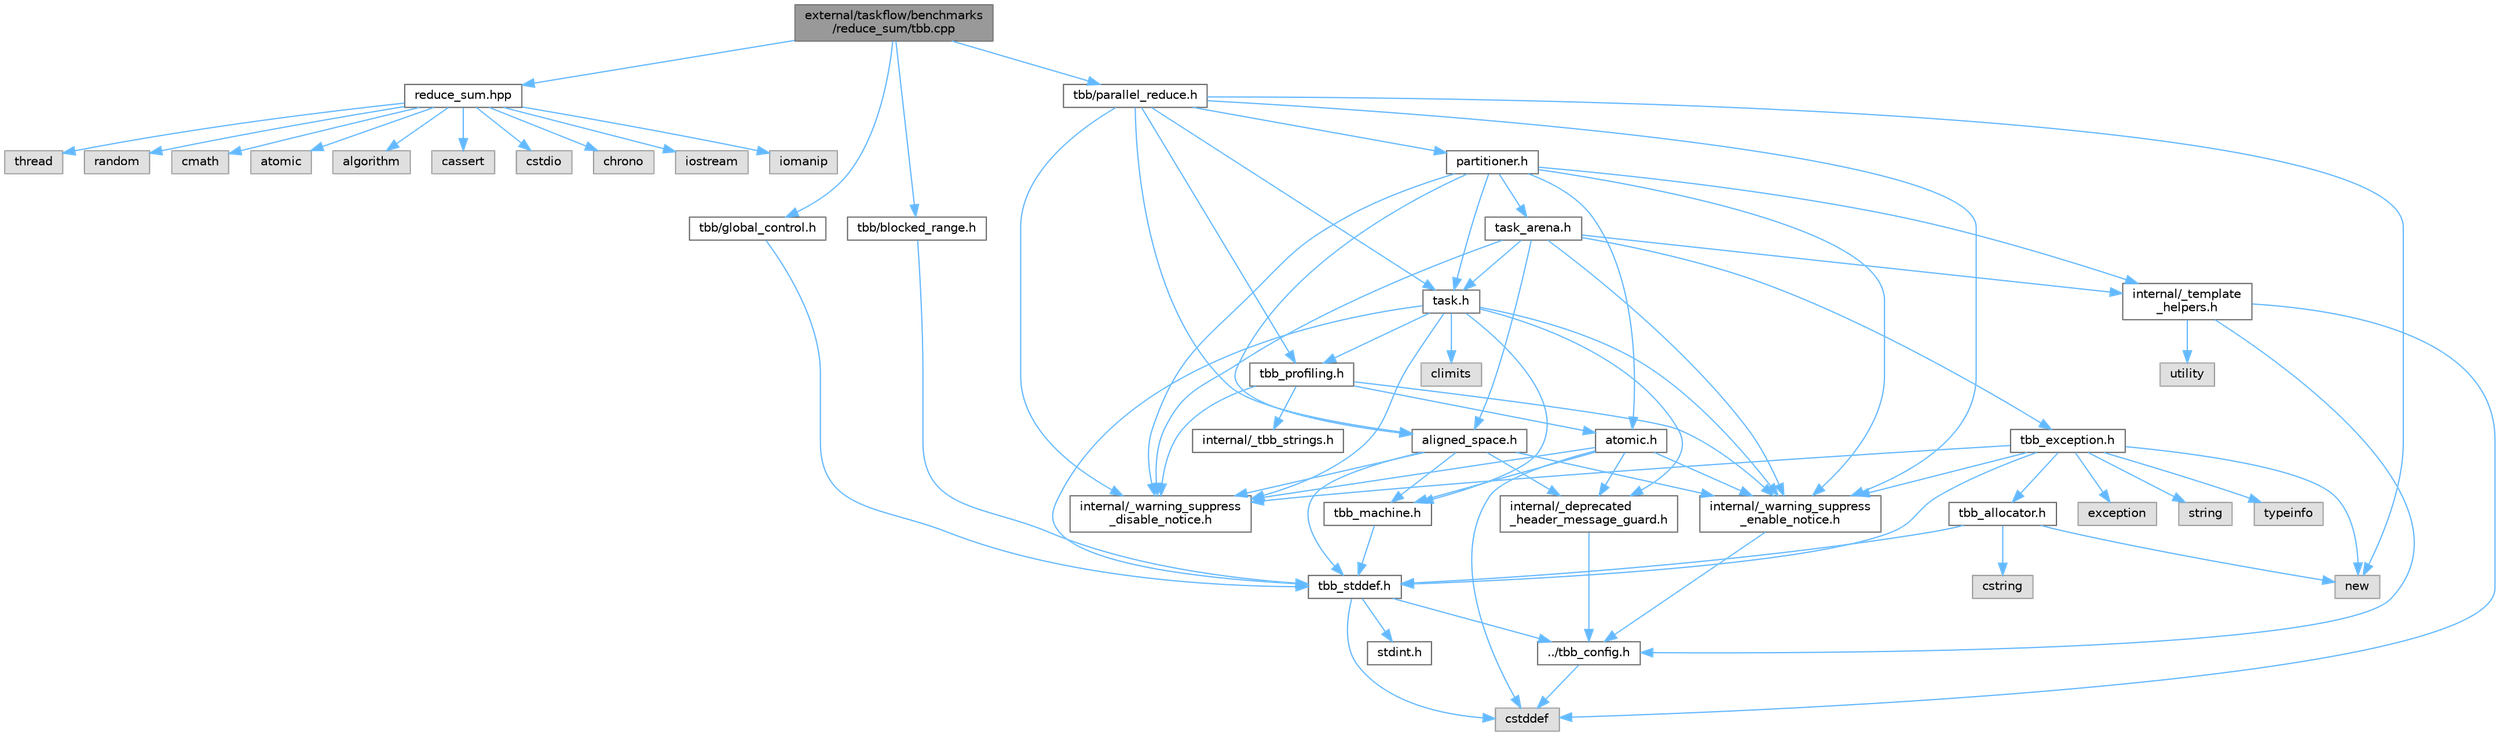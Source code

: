 digraph "external/taskflow/benchmarks/reduce_sum/tbb.cpp"
{
 // LATEX_PDF_SIZE
  bgcolor="transparent";
  edge [fontname=Helvetica,fontsize=10,labelfontname=Helvetica,labelfontsize=10];
  node [fontname=Helvetica,fontsize=10,shape=box,height=0.2,width=0.4];
  Node1 [id="Node000001",label="external/taskflow/benchmarks\l/reduce_sum/tbb.cpp",height=0.2,width=0.4,color="gray40", fillcolor="grey60", style="filled", fontcolor="black",tooltip=" "];
  Node1 -> Node2 [id="edge79_Node000001_Node000002",color="steelblue1",style="solid",tooltip=" "];
  Node2 [id="Node000002",label="reduce_sum.hpp",height=0.2,width=0.4,color="grey40", fillcolor="white", style="filled",URL="$reduce__sum_8hpp.html",tooltip=" "];
  Node2 -> Node3 [id="edge80_Node000002_Node000003",color="steelblue1",style="solid",tooltip=" "];
  Node3 [id="Node000003",label="algorithm",height=0.2,width=0.4,color="grey60", fillcolor="#E0E0E0", style="filled",tooltip=" "];
  Node2 -> Node4 [id="edge81_Node000002_Node000004",color="steelblue1",style="solid",tooltip=" "];
  Node4 [id="Node000004",label="cassert",height=0.2,width=0.4,color="grey60", fillcolor="#E0E0E0", style="filled",tooltip=" "];
  Node2 -> Node5 [id="edge82_Node000002_Node000005",color="steelblue1",style="solid",tooltip=" "];
  Node5 [id="Node000005",label="cstdio",height=0.2,width=0.4,color="grey60", fillcolor="#E0E0E0", style="filled",tooltip=" "];
  Node2 -> Node6 [id="edge83_Node000002_Node000006",color="steelblue1",style="solid",tooltip=" "];
  Node6 [id="Node000006",label="chrono",height=0.2,width=0.4,color="grey60", fillcolor="#E0E0E0", style="filled",tooltip=" "];
  Node2 -> Node7 [id="edge84_Node000002_Node000007",color="steelblue1",style="solid",tooltip=" "];
  Node7 [id="Node000007",label="iostream",height=0.2,width=0.4,color="grey60", fillcolor="#E0E0E0", style="filled",tooltip=" "];
  Node2 -> Node8 [id="edge85_Node000002_Node000008",color="steelblue1",style="solid",tooltip=" "];
  Node8 [id="Node000008",label="iomanip",height=0.2,width=0.4,color="grey60", fillcolor="#E0E0E0", style="filled",tooltip=" "];
  Node2 -> Node9 [id="edge86_Node000002_Node000009",color="steelblue1",style="solid",tooltip=" "];
  Node9 [id="Node000009",label="thread",height=0.2,width=0.4,color="grey60", fillcolor="#E0E0E0", style="filled",tooltip=" "];
  Node2 -> Node10 [id="edge87_Node000002_Node000010",color="steelblue1",style="solid",tooltip=" "];
  Node10 [id="Node000010",label="random",height=0.2,width=0.4,color="grey60", fillcolor="#E0E0E0", style="filled",tooltip=" "];
  Node2 -> Node11 [id="edge88_Node000002_Node000011",color="steelblue1",style="solid",tooltip=" "];
  Node11 [id="Node000011",label="cmath",height=0.2,width=0.4,color="grey60", fillcolor="#E0E0E0", style="filled",tooltip=" "];
  Node2 -> Node12 [id="edge89_Node000002_Node000012",color="steelblue1",style="solid",tooltip=" "];
  Node12 [id="Node000012",label="atomic",height=0.2,width=0.4,color="grey60", fillcolor="#E0E0E0", style="filled",tooltip=" "];
  Node1 -> Node13 [id="edge90_Node000001_Node000013",color="steelblue1",style="solid",tooltip=" "];
  Node13 [id="Node000013",label="tbb/parallel_reduce.h",height=0.2,width=0.4,color="grey40", fillcolor="white", style="filled",URL="$parallel__reduce_8h.html",tooltip=" "];
  Node13 -> Node14 [id="edge91_Node000013_Node000014",color="steelblue1",style="solid",tooltip=" "];
  Node14 [id="Node000014",label="internal/_warning_suppress\l_enable_notice.h",height=0.2,width=0.4,color="grey40", fillcolor="white", style="filled",URL="$__warning__suppress__enable__notice_8h.html",tooltip=" "];
  Node14 -> Node15 [id="edge92_Node000014_Node000015",color="steelblue1",style="solid",tooltip=" "];
  Node15 [id="Node000015",label="../tbb_config.h",height=0.2,width=0.4,color="grey40", fillcolor="white", style="filled",URL="$tbb__config_8h.html",tooltip=" "];
  Node15 -> Node16 [id="edge93_Node000015_Node000016",color="steelblue1",style="solid",tooltip=" "];
  Node16 [id="Node000016",label="cstddef",height=0.2,width=0.4,color="grey60", fillcolor="#E0E0E0", style="filled",tooltip=" "];
  Node13 -> Node17 [id="edge94_Node000013_Node000017",color="steelblue1",style="solid",tooltip=" "];
  Node17 [id="Node000017",label="new",height=0.2,width=0.4,color="grey60", fillcolor="#E0E0E0", style="filled",tooltip=" "];
  Node13 -> Node18 [id="edge95_Node000013_Node000018",color="steelblue1",style="solid",tooltip=" "];
  Node18 [id="Node000018",label="task.h",height=0.2,width=0.4,color="grey40", fillcolor="white", style="filled",URL="$task_8h.html",tooltip=" "];
  Node18 -> Node19 [id="edge96_Node000018_Node000019",color="steelblue1",style="solid",tooltip=" "];
  Node19 [id="Node000019",label="internal/_deprecated\l_header_message_guard.h",height=0.2,width=0.4,color="grey40", fillcolor="white", style="filled",URL="$__deprecated__header__message__guard_8h.html",tooltip=" "];
  Node19 -> Node15 [id="edge97_Node000019_Node000015",color="steelblue1",style="solid",tooltip=" "];
  Node18 -> Node14 [id="edge98_Node000018_Node000014",color="steelblue1",style="solid",tooltip=" "];
  Node18 -> Node20 [id="edge99_Node000018_Node000020",color="steelblue1",style="solid",tooltip=" "];
  Node20 [id="Node000020",label="tbb_stddef.h",height=0.2,width=0.4,color="grey40", fillcolor="white", style="filled",URL="$tbb__stddef_8h.html",tooltip=" "];
  Node20 -> Node15 [id="edge100_Node000020_Node000015",color="steelblue1",style="solid",tooltip=" "];
  Node20 -> Node16 [id="edge101_Node000020_Node000016",color="steelblue1",style="solid",tooltip=" "];
  Node20 -> Node21 [id="edge102_Node000020_Node000021",color="steelblue1",style="solid",tooltip=" "];
  Node21 [id="Node000021",label="stdint.h",height=0.2,width=0.4,color="grey40", fillcolor="white", style="filled",URL="$stdint_8h.html",tooltip=" "];
  Node18 -> Node22 [id="edge103_Node000018_Node000022",color="steelblue1",style="solid",tooltip=" "];
  Node22 [id="Node000022",label="tbb_machine.h",height=0.2,width=0.4,color="grey40", fillcolor="white", style="filled",URL="$tbb__machine_8h.html",tooltip=" "];
  Node22 -> Node20 [id="edge104_Node000022_Node000020",color="steelblue1",style="solid",tooltip=" "];
  Node18 -> Node23 [id="edge105_Node000018_Node000023",color="steelblue1",style="solid",tooltip=" "];
  Node23 [id="Node000023",label="tbb_profiling.h",height=0.2,width=0.4,color="grey40", fillcolor="white", style="filled",URL="$tbb__profiling_8h.html",tooltip=" "];
  Node23 -> Node14 [id="edge106_Node000023_Node000014",color="steelblue1",style="solid",tooltip=" "];
  Node23 -> Node24 [id="edge107_Node000023_Node000024",color="steelblue1",style="solid",tooltip=" "];
  Node24 [id="Node000024",label="internal/_tbb_strings.h",height=0.2,width=0.4,color="grey40", fillcolor="white", style="filled",URL="$__tbb__strings_8h.html",tooltip=" "];
  Node23 -> Node25 [id="edge108_Node000023_Node000025",color="steelblue1",style="solid",tooltip=" "];
  Node25 [id="Node000025",label="atomic.h",height=0.2,width=0.4,color="grey40", fillcolor="white", style="filled",URL="$external_2taskflow_23rd-party_2tbb_2include_2tbb_2atomic_8h.html",tooltip=" "];
  Node25 -> Node19 [id="edge109_Node000025_Node000019",color="steelblue1",style="solid",tooltip=" "];
  Node25 -> Node14 [id="edge110_Node000025_Node000014",color="steelblue1",style="solid",tooltip=" "];
  Node25 -> Node16 [id="edge111_Node000025_Node000016",color="steelblue1",style="solid",tooltip=" "];
  Node25 -> Node22 [id="edge112_Node000025_Node000022",color="steelblue1",style="solid",tooltip=" "];
  Node25 -> Node26 [id="edge113_Node000025_Node000026",color="steelblue1",style="solid",tooltip=" "];
  Node26 [id="Node000026",label="internal/_warning_suppress\l_disable_notice.h",height=0.2,width=0.4,color="grey40", fillcolor="white", style="filled",URL="$__warning__suppress__disable__notice_8h.html",tooltip=" "];
  Node23 -> Node26 [id="edge114_Node000023_Node000026",color="steelblue1",style="solid",tooltip=" "];
  Node18 -> Node27 [id="edge115_Node000018_Node000027",color="steelblue1",style="solid",tooltip=" "];
  Node27 [id="Node000027",label="climits",height=0.2,width=0.4,color="grey60", fillcolor="#E0E0E0", style="filled",tooltip=" "];
  Node18 -> Node26 [id="edge116_Node000018_Node000026",color="steelblue1",style="solid",tooltip=" "];
  Node13 -> Node28 [id="edge117_Node000013_Node000028",color="steelblue1",style="solid",tooltip=" "];
  Node28 [id="Node000028",label="aligned_space.h",height=0.2,width=0.4,color="grey40", fillcolor="white", style="filled",URL="$aligned__space_8h.html",tooltip=" "];
  Node28 -> Node19 [id="edge118_Node000028_Node000019",color="steelblue1",style="solid",tooltip=" "];
  Node28 -> Node14 [id="edge119_Node000028_Node000014",color="steelblue1",style="solid",tooltip=" "];
  Node28 -> Node20 [id="edge120_Node000028_Node000020",color="steelblue1",style="solid",tooltip=" "];
  Node28 -> Node22 [id="edge121_Node000028_Node000022",color="steelblue1",style="solid",tooltip=" "];
  Node28 -> Node26 [id="edge122_Node000028_Node000026",color="steelblue1",style="solid",tooltip=" "];
  Node13 -> Node29 [id="edge123_Node000013_Node000029",color="steelblue1",style="solid",tooltip=" "];
  Node29 [id="Node000029",label="partitioner.h",height=0.2,width=0.4,color="grey40", fillcolor="white", style="filled",URL="$partitioner_8h.html",tooltip=" "];
  Node29 -> Node14 [id="edge124_Node000029_Node000014",color="steelblue1",style="solid",tooltip=" "];
  Node29 -> Node18 [id="edge125_Node000029_Node000018",color="steelblue1",style="solid",tooltip=" "];
  Node29 -> Node30 [id="edge126_Node000029_Node000030",color="steelblue1",style="solid",tooltip=" "];
  Node30 [id="Node000030",label="task_arena.h",height=0.2,width=0.4,color="grey40", fillcolor="white", style="filled",URL="$task__arena_8h.html",tooltip=" "];
  Node30 -> Node14 [id="edge127_Node000030_Node000014",color="steelblue1",style="solid",tooltip=" "];
  Node30 -> Node18 [id="edge128_Node000030_Node000018",color="steelblue1",style="solid",tooltip=" "];
  Node30 -> Node31 [id="edge129_Node000030_Node000031",color="steelblue1",style="solid",tooltip=" "];
  Node31 [id="Node000031",label="tbb_exception.h",height=0.2,width=0.4,color="grey40", fillcolor="white", style="filled",URL="$tbb__exception_8h.html",tooltip=" "];
  Node31 -> Node14 [id="edge130_Node000031_Node000014",color="steelblue1",style="solid",tooltip=" "];
  Node31 -> Node20 [id="edge131_Node000031_Node000020",color="steelblue1",style="solid",tooltip=" "];
  Node31 -> Node32 [id="edge132_Node000031_Node000032",color="steelblue1",style="solid",tooltip=" "];
  Node32 [id="Node000032",label="exception",height=0.2,width=0.4,color="grey60", fillcolor="#E0E0E0", style="filled",tooltip=" "];
  Node31 -> Node17 [id="edge133_Node000031_Node000017",color="steelblue1",style="solid",tooltip=" "];
  Node31 -> Node33 [id="edge134_Node000031_Node000033",color="steelblue1",style="solid",tooltip=" "];
  Node33 [id="Node000033",label="string",height=0.2,width=0.4,color="grey60", fillcolor="#E0E0E0", style="filled",tooltip=" "];
  Node31 -> Node34 [id="edge135_Node000031_Node000034",color="steelblue1",style="solid",tooltip=" "];
  Node34 [id="Node000034",label="tbb_allocator.h",height=0.2,width=0.4,color="grey40", fillcolor="white", style="filled",URL="$tbb__allocator_8h.html",tooltip=" "];
  Node34 -> Node20 [id="edge136_Node000034_Node000020",color="steelblue1",style="solid",tooltip=" "];
  Node34 -> Node17 [id="edge137_Node000034_Node000017",color="steelblue1",style="solid",tooltip=" "];
  Node34 -> Node35 [id="edge138_Node000034_Node000035",color="steelblue1",style="solid",tooltip=" "];
  Node35 [id="Node000035",label="cstring",height=0.2,width=0.4,color="grey60", fillcolor="#E0E0E0", style="filled",tooltip=" "];
  Node31 -> Node36 [id="edge139_Node000031_Node000036",color="steelblue1",style="solid",tooltip=" "];
  Node36 [id="Node000036",label="typeinfo",height=0.2,width=0.4,color="grey60", fillcolor="#E0E0E0", style="filled",tooltip=" "];
  Node31 -> Node26 [id="edge140_Node000031_Node000026",color="steelblue1",style="solid",tooltip=" "];
  Node30 -> Node37 [id="edge141_Node000030_Node000037",color="steelblue1",style="solid",tooltip=" "];
  Node37 [id="Node000037",label="internal/_template\l_helpers.h",height=0.2,width=0.4,color="grey40", fillcolor="white", style="filled",URL="$__template__helpers_8h.html",tooltip=" "];
  Node37 -> Node38 [id="edge142_Node000037_Node000038",color="steelblue1",style="solid",tooltip=" "];
  Node38 [id="Node000038",label="utility",height=0.2,width=0.4,color="grey60", fillcolor="#E0E0E0", style="filled",tooltip=" "];
  Node37 -> Node16 [id="edge143_Node000037_Node000016",color="steelblue1",style="solid",tooltip=" "];
  Node37 -> Node15 [id="edge144_Node000037_Node000015",color="steelblue1",style="solid",tooltip=" "];
  Node30 -> Node28 [id="edge145_Node000030_Node000028",color="steelblue1",style="solid",tooltip=" "];
  Node30 -> Node26 [id="edge146_Node000030_Node000026",color="steelblue1",style="solid",tooltip=" "];
  Node29 -> Node28 [id="edge147_Node000029_Node000028",color="steelblue1",style="solid",tooltip=" "];
  Node29 -> Node25 [id="edge148_Node000029_Node000025",color="steelblue1",style="solid",tooltip=" "];
  Node29 -> Node37 [id="edge149_Node000029_Node000037",color="steelblue1",style="solid",tooltip=" "];
  Node29 -> Node26 [id="edge150_Node000029_Node000026",color="steelblue1",style="solid",tooltip=" "];
  Node13 -> Node23 [id="edge151_Node000013_Node000023",color="steelblue1",style="solid",tooltip=" "];
  Node13 -> Node26 [id="edge152_Node000013_Node000026",color="steelblue1",style="solid",tooltip=" "];
  Node1 -> Node39 [id="edge153_Node000001_Node000039",color="steelblue1",style="solid",tooltip=" "];
  Node39 [id="Node000039",label="tbb/blocked_range.h",height=0.2,width=0.4,color="grey40", fillcolor="white", style="filled",URL="$blocked__range_8h.html",tooltip=" "];
  Node39 -> Node20 [id="edge154_Node000039_Node000020",color="steelblue1",style="solid",tooltip=" "];
  Node1 -> Node40 [id="edge155_Node000001_Node000040",color="steelblue1",style="solid",tooltip=" "];
  Node40 [id="Node000040",label="tbb/global_control.h",height=0.2,width=0.4,color="grey40", fillcolor="white", style="filled",URL="$global__control_8h.html",tooltip=" "];
  Node40 -> Node20 [id="edge156_Node000040_Node000020",color="steelblue1",style="solid",tooltip=" "];
}
